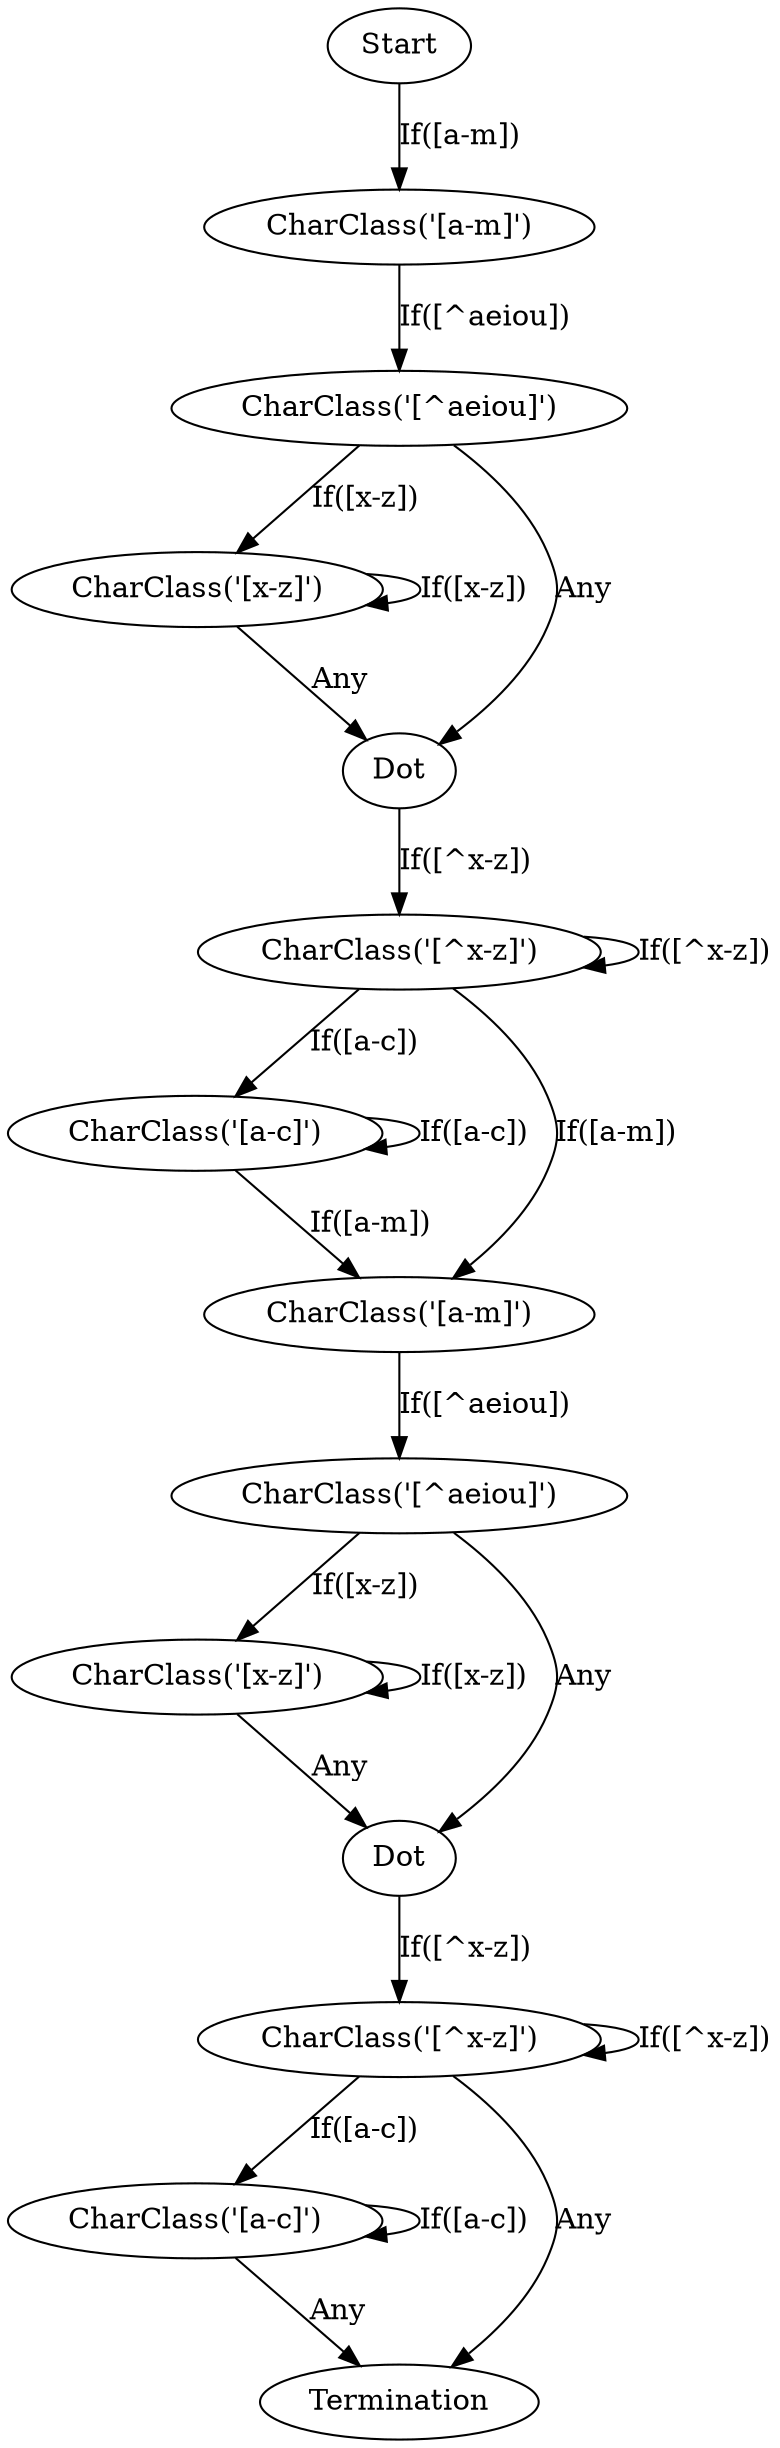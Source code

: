 digraph FSM {
node0 [label="Start"];
node0 -> node1 [label="If([a-m])"];
node1 [label="CharClass('[a-m]')"];
node1 -> node2 [label="If([^aeiou])"];
node2 [label="CharClass('[^aeiou]')"];
node2 -> node3 [label="If([x-z])"];
node2 -> node4 [label="Any"];
node3 [label="CharClass('[x-z]')"];
node3 -> node3 [label="If([x-z])"];
node3 -> node4 [label="Any"];
node4 [label="Dot"];
node4 -> node5 [label="If([^x-z])"];
node5 [label="CharClass('[^x-z]')"];
node5 -> node5 [label="If([^x-z])"];
node5 -> node6 [label="If([a-c])"];
node5 -> node7 [label="If([a-m])"];
node6 [label="CharClass('[a-c]')"];
node6 -> node6 [label="If([a-c])"];
node6 -> node7 [label="If([a-m])"];
node7 [label="CharClass('[a-m]')"];
node7 -> node8 [label="If([^aeiou])"];
node8 [label="CharClass('[^aeiou]')"];
node8 -> node9 [label="If([x-z])"];
node8 -> node10 [label="Any"];
node9 [label="CharClass('[x-z]')"];
node9 -> node9 [label="If([x-z])"];
node9 -> node10 [label="Any"];
node10 [label="Dot"];
node10 -> node11 [label="If([^x-z])"];
node11 [label="CharClass('[^x-z]')"];
node11 -> node11 [label="If([^x-z])"];
node11 -> node12 [label="If([a-c])"];
node11 -> node13 [label="Any"];
node12 [label="CharClass('[a-c]')"];
node12 -> node12 [label="If([a-c])"];
node12 -> node13 [label="Any"];
node13 [label="Termination"];
}